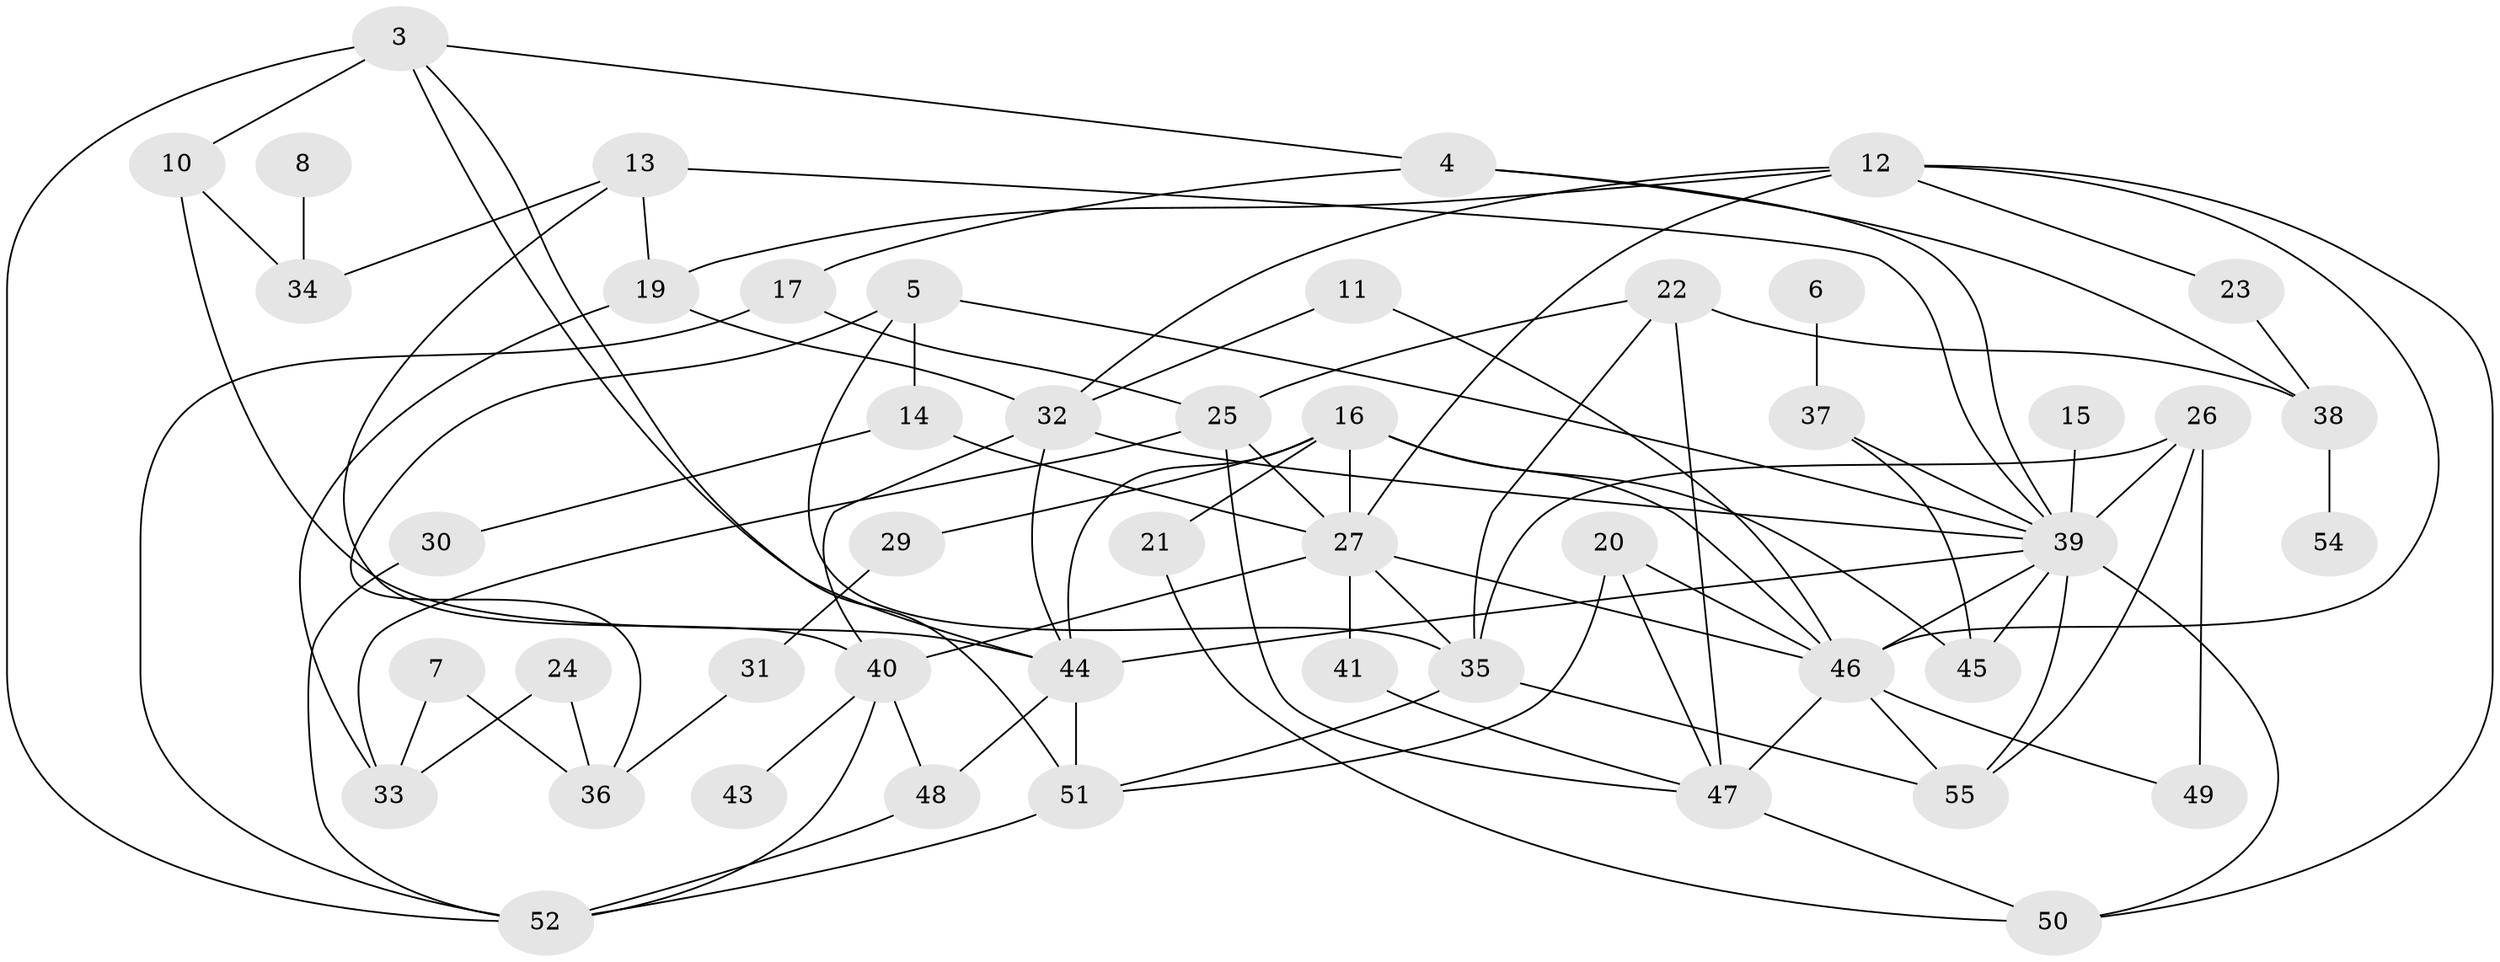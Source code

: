 // original degree distribution, {2: 0.28440366972477066, 0: 0.05504587155963303, 3: 0.3211009174311927, 4: 0.12844036697247707, 5: 0.06422018348623854, 1: 0.10091743119266056, 6: 0.03669724770642202, 7: 0.009174311926605505}
// Generated by graph-tools (version 1.1) at 2025/49/03/09/25 03:49:10]
// undirected, 48 vertices, 93 edges
graph export_dot {
graph [start="1"]
  node [color=gray90,style=filled];
  3;
  4;
  5;
  6;
  7;
  8;
  10;
  11;
  12;
  13;
  14;
  15;
  16;
  17;
  19;
  20;
  21;
  22;
  23;
  24;
  25;
  26;
  27;
  29;
  30;
  31;
  32;
  33;
  34;
  35;
  36;
  37;
  38;
  39;
  40;
  41;
  43;
  44;
  45;
  46;
  47;
  48;
  49;
  50;
  51;
  52;
  54;
  55;
  3 -- 4 [weight=1.0];
  3 -- 10 [weight=1.0];
  3 -- 44 [weight=1.0];
  3 -- 51 [weight=1.0];
  3 -- 52 [weight=1.0];
  4 -- 17 [weight=1.0];
  4 -- 38 [weight=1.0];
  4 -- 39 [weight=1.0];
  5 -- 14 [weight=1.0];
  5 -- 35 [weight=1.0];
  5 -- 36 [weight=1.0];
  5 -- 39 [weight=1.0];
  6 -- 37 [weight=1.0];
  7 -- 33 [weight=1.0];
  7 -- 36 [weight=1.0];
  8 -- 34 [weight=1.0];
  10 -- 34 [weight=1.0];
  10 -- 44 [weight=1.0];
  11 -- 32 [weight=1.0];
  11 -- 46 [weight=1.0];
  12 -- 19 [weight=1.0];
  12 -- 23 [weight=1.0];
  12 -- 27 [weight=1.0];
  12 -- 32 [weight=1.0];
  12 -- 46 [weight=1.0];
  12 -- 50 [weight=1.0];
  13 -- 19 [weight=1.0];
  13 -- 34 [weight=1.0];
  13 -- 39 [weight=1.0];
  13 -- 40 [weight=1.0];
  14 -- 27 [weight=1.0];
  14 -- 30 [weight=1.0];
  15 -- 39 [weight=1.0];
  16 -- 21 [weight=1.0];
  16 -- 27 [weight=1.0];
  16 -- 29 [weight=1.0];
  16 -- 44 [weight=1.0];
  16 -- 45 [weight=1.0];
  16 -- 46 [weight=1.0];
  17 -- 25 [weight=1.0];
  17 -- 52 [weight=1.0];
  19 -- 32 [weight=1.0];
  19 -- 33 [weight=1.0];
  20 -- 46 [weight=1.0];
  20 -- 47 [weight=1.0];
  20 -- 51 [weight=1.0];
  21 -- 50 [weight=1.0];
  22 -- 25 [weight=1.0];
  22 -- 35 [weight=1.0];
  22 -- 38 [weight=1.0];
  22 -- 47 [weight=1.0];
  23 -- 38 [weight=1.0];
  24 -- 33 [weight=1.0];
  24 -- 36 [weight=1.0];
  25 -- 27 [weight=1.0];
  25 -- 33 [weight=1.0];
  25 -- 47 [weight=1.0];
  26 -- 35 [weight=1.0];
  26 -- 39 [weight=1.0];
  26 -- 49 [weight=1.0];
  26 -- 55 [weight=1.0];
  27 -- 35 [weight=1.0];
  27 -- 40 [weight=1.0];
  27 -- 41 [weight=1.0];
  27 -- 46 [weight=1.0];
  29 -- 31 [weight=1.0];
  30 -- 52 [weight=1.0];
  31 -- 36 [weight=1.0];
  32 -- 39 [weight=1.0];
  32 -- 40 [weight=1.0];
  32 -- 44 [weight=1.0];
  35 -- 51 [weight=1.0];
  35 -- 55 [weight=1.0];
  37 -- 39 [weight=1.0];
  37 -- 45 [weight=1.0];
  38 -- 54 [weight=1.0];
  39 -- 44 [weight=1.0];
  39 -- 45 [weight=1.0];
  39 -- 46 [weight=1.0];
  39 -- 50 [weight=1.0];
  39 -- 55 [weight=1.0];
  40 -- 43 [weight=1.0];
  40 -- 48 [weight=1.0];
  40 -- 52 [weight=1.0];
  41 -- 47 [weight=1.0];
  44 -- 48 [weight=1.0];
  44 -- 51 [weight=1.0];
  46 -- 47 [weight=1.0];
  46 -- 49 [weight=1.0];
  46 -- 55 [weight=1.0];
  47 -- 50 [weight=1.0];
  48 -- 52 [weight=1.0];
  51 -- 52 [weight=1.0];
}
